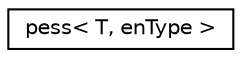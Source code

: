 digraph "Graphical Class Hierarchy"
{
  edge [fontname="Helvetica",fontsize="10",labelfontname="Helvetica",labelfontsize="10"];
  node [fontname="Helvetica",fontsize="10",shape=record];
  rankdir="LR";
  Node1 [label="pess\< T, enType \>",height=0.2,width=0.4,color="black", fillcolor="white", style="filled",URL="$classpess.html",tooltip="A 3-PESS ansatz on square kagome lattice. Simple update and measurement considering full environment ..."];
}
